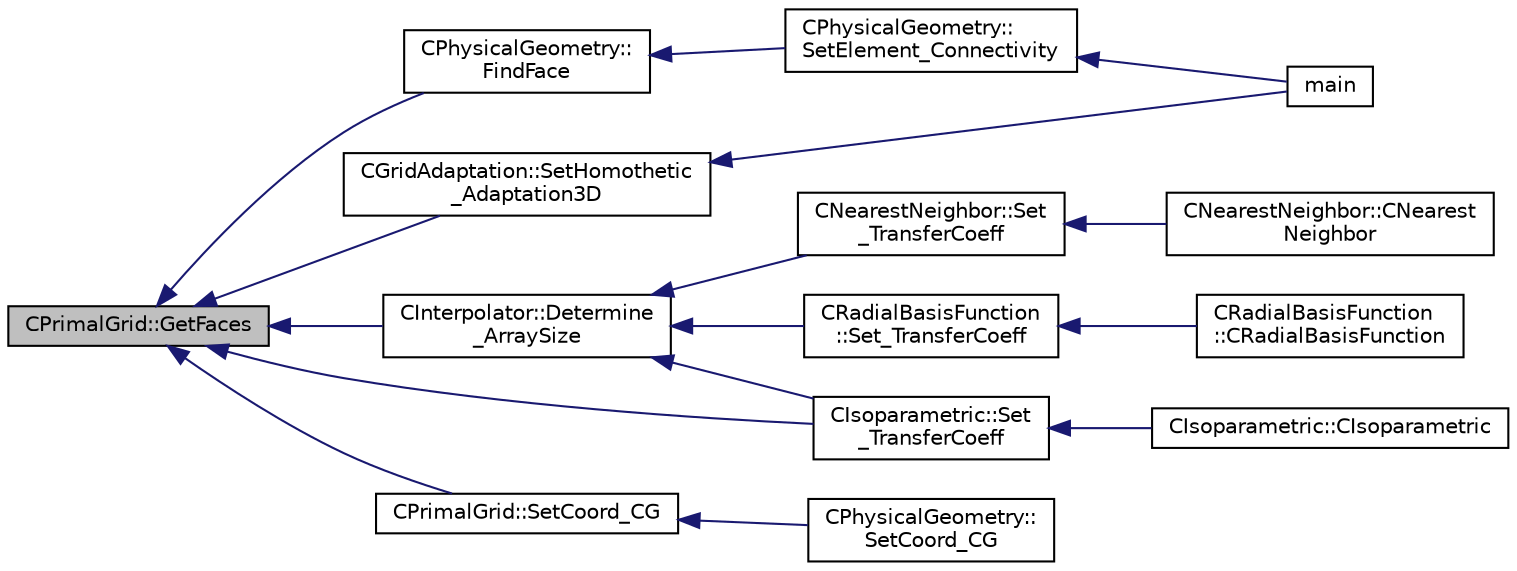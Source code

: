 digraph "CPrimalGrid::GetFaces"
{
  edge [fontname="Helvetica",fontsize="10",labelfontname="Helvetica",labelfontsize="10"];
  node [fontname="Helvetica",fontsize="10",shape=record];
  rankdir="LR";
  Node56 [label="CPrimalGrid::GetFaces",height=0.2,width=0.4,color="black", fillcolor="grey75", style="filled", fontcolor="black"];
  Node56 -> Node57 [dir="back",color="midnightblue",fontsize="10",style="solid",fontname="Helvetica"];
  Node57 [label="CPhysicalGeometry::\lFindFace",height=0.2,width=0.4,color="black", fillcolor="white", style="filled",URL="$class_c_physical_geometry.html#af8b4bd2aea9eddaf5ff681b58e829612",tooltip="Find repeated nodes between two elements to identify the common face. "];
  Node57 -> Node58 [dir="back",color="midnightblue",fontsize="10",style="solid",fontname="Helvetica"];
  Node58 [label="CPhysicalGeometry::\lSetElement_Connectivity",height=0.2,width=0.4,color="black", fillcolor="white", style="filled",URL="$class_c_physical_geometry.html#a1d2928a8458030d593acda3bd75d9cec",tooltip="Set elements which surround an element. "];
  Node58 -> Node59 [dir="back",color="midnightblue",fontsize="10",style="solid",fontname="Helvetica"];
  Node59 [label="main",height=0.2,width=0.4,color="black", fillcolor="white", style="filled",URL="$_s_u2___m_s_h_8cpp.html#a0ddf1224851353fc92bfbff6f499fa97"];
  Node56 -> Node60 [dir="back",color="midnightblue",fontsize="10",style="solid",fontname="Helvetica"];
  Node60 [label="CGridAdaptation::SetHomothetic\l_Adaptation3D",height=0.2,width=0.4,color="black", fillcolor="white", style="filled",URL="$class_c_grid_adaptation.html#a9f2b95697dbf07724fae0b65e19323b7",tooltip="Do a complete adaptation of the computational grid using a homothetic technique (3D). "];
  Node60 -> Node59 [dir="back",color="midnightblue",fontsize="10",style="solid",fontname="Helvetica"];
  Node56 -> Node61 [dir="back",color="midnightblue",fontsize="10",style="solid",fontname="Helvetica"];
  Node61 [label="CInterpolator::Determine\l_ArraySize",height=0.2,width=0.4,color="black", fillcolor="white", style="filled",URL="$class_c_interpolator.html#a9e320a9ed782dd9aa75afee58bfe683f",tooltip="Determine array sizes used to collect and send coordinate and global point information. "];
  Node61 -> Node62 [dir="back",color="midnightblue",fontsize="10",style="solid",fontname="Helvetica"];
  Node62 [label="CNearestNeighbor::Set\l_TransferCoeff",height=0.2,width=0.4,color="black", fillcolor="white", style="filled",URL="$class_c_nearest_neighbor.html#a0b3fe23b89f2a19c25d4d3eaeca0b322",tooltip="Set up transfer matrix defining relation between two meshes. "];
  Node62 -> Node63 [dir="back",color="midnightblue",fontsize="10",style="solid",fontname="Helvetica"];
  Node63 [label="CNearestNeighbor::CNearest\lNeighbor",height=0.2,width=0.4,color="black", fillcolor="white", style="filled",URL="$class_c_nearest_neighbor.html#a04b3ab16218eb4da6122c25fd1c01d41",tooltip="Constructor of the class. "];
  Node61 -> Node64 [dir="back",color="midnightblue",fontsize="10",style="solid",fontname="Helvetica"];
  Node64 [label="CIsoparametric::Set\l_TransferCoeff",height=0.2,width=0.4,color="black", fillcolor="white", style="filled",URL="$class_c_isoparametric.html#ad5d5a03e5de530698f9fb1baf8ba583c",tooltip="Set up transfer matrix defining relation between two meshes. "];
  Node64 -> Node65 [dir="back",color="midnightblue",fontsize="10",style="solid",fontname="Helvetica"];
  Node65 [label="CIsoparametric::CIsoparametric",height=0.2,width=0.4,color="black", fillcolor="white", style="filled",URL="$class_c_isoparametric.html#a2b63c225b190b0ffcb16332ea9f18a3b",tooltip="Constructor of the class. "];
  Node61 -> Node66 [dir="back",color="midnightblue",fontsize="10",style="solid",fontname="Helvetica"];
  Node66 [label="CRadialBasisFunction\l::Set_TransferCoeff",height=0.2,width=0.4,color="black", fillcolor="white", style="filled",URL="$class_c_radial_basis_function.html#a913cab8d07b872d2b545fd1b8c0c91d3",tooltip="Set up transfer matrix defining relation between two meshes. "];
  Node66 -> Node67 [dir="back",color="midnightblue",fontsize="10",style="solid",fontname="Helvetica"];
  Node67 [label="CRadialBasisFunction\l::CRadialBasisFunction",height=0.2,width=0.4,color="black", fillcolor="white", style="filled",URL="$class_c_radial_basis_function.html#a390e7399b8fd35938449c1da47a79321",tooltip="Constructor of the class. "];
  Node56 -> Node64 [dir="back",color="midnightblue",fontsize="10",style="solid",fontname="Helvetica"];
  Node56 -> Node68 [dir="back",color="midnightblue",fontsize="10",style="solid",fontname="Helvetica"];
  Node68 [label="CPrimalGrid::SetCoord_CG",height=0.2,width=0.4,color="black", fillcolor="white", style="filled",URL="$class_c_primal_grid.html#a9260a73f9354e77125fb9c3e40489498",tooltip="Set the center of gravity of an element (including edges). "];
  Node68 -> Node69 [dir="back",color="midnightblue",fontsize="10",style="solid",fontname="Helvetica"];
  Node69 [label="CPhysicalGeometry::\lSetCoord_CG",height=0.2,width=0.4,color="black", fillcolor="white", style="filled",URL="$class_c_physical_geometry.html#aee78e23035731a714dda6a73e6de8838",tooltip="Set the center of gravity of the face, elements and edges. "];
}
